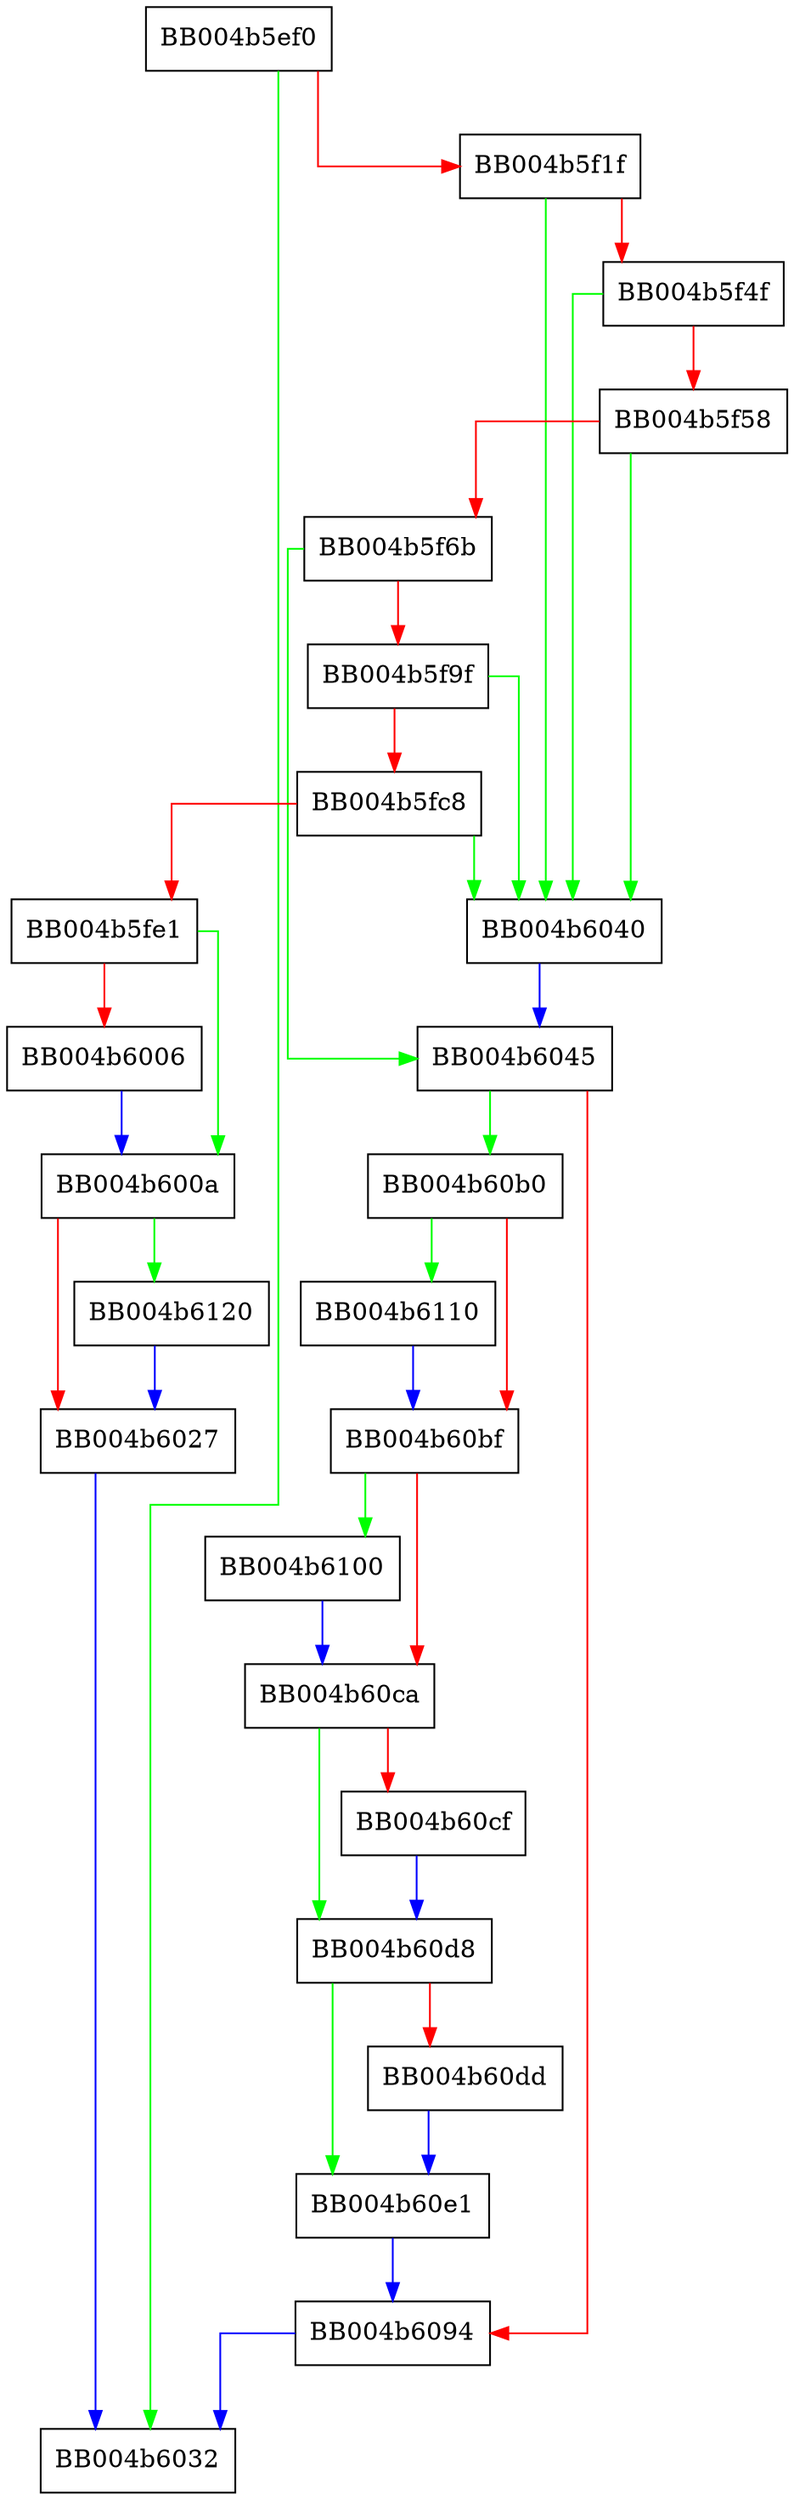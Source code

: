 digraph ossl_quic_port_new {
  node [shape="box"];
  graph [splines=ortho];
  BB004b5ef0 -> BB004b6032 [color="green"];
  BB004b5ef0 -> BB004b5f1f [color="red"];
  BB004b5f1f -> BB004b6040 [color="green"];
  BB004b5f1f -> BB004b5f4f [color="red"];
  BB004b5f4f -> BB004b6040 [color="green"];
  BB004b5f4f -> BB004b5f58 [color="red"];
  BB004b5f58 -> BB004b6040 [color="green"];
  BB004b5f58 -> BB004b5f6b [color="red"];
  BB004b5f6b -> BB004b6045 [color="green"];
  BB004b5f6b -> BB004b5f9f [color="red"];
  BB004b5f9f -> BB004b6040 [color="green"];
  BB004b5f9f -> BB004b5fc8 [color="red"];
  BB004b5fc8 -> BB004b6040 [color="green"];
  BB004b5fc8 -> BB004b5fe1 [color="red"];
  BB004b5fe1 -> BB004b600a [color="green"];
  BB004b5fe1 -> BB004b6006 [color="red"];
  BB004b6006 -> BB004b600a [color="blue"];
  BB004b600a -> BB004b6120 [color="green"];
  BB004b600a -> BB004b6027 [color="red"];
  BB004b6027 -> BB004b6032 [color="blue"];
  BB004b6040 -> BB004b6045 [color="blue"];
  BB004b6045 -> BB004b60b0 [color="green"];
  BB004b6045 -> BB004b6094 [color="red"];
  BB004b6094 -> BB004b6032 [color="blue"];
  BB004b60b0 -> BB004b6110 [color="green"];
  BB004b60b0 -> BB004b60bf [color="red"];
  BB004b60bf -> BB004b6100 [color="green"];
  BB004b60bf -> BB004b60ca [color="red"];
  BB004b60ca -> BB004b60d8 [color="green"];
  BB004b60ca -> BB004b60cf [color="red"];
  BB004b60cf -> BB004b60d8 [color="blue"];
  BB004b60d8 -> BB004b60e1 [color="green"];
  BB004b60d8 -> BB004b60dd [color="red"];
  BB004b60dd -> BB004b60e1 [color="blue"];
  BB004b60e1 -> BB004b6094 [color="blue"];
  BB004b6100 -> BB004b60ca [color="blue"];
  BB004b6110 -> BB004b60bf [color="blue"];
  BB004b6120 -> BB004b6027 [color="blue"];
}